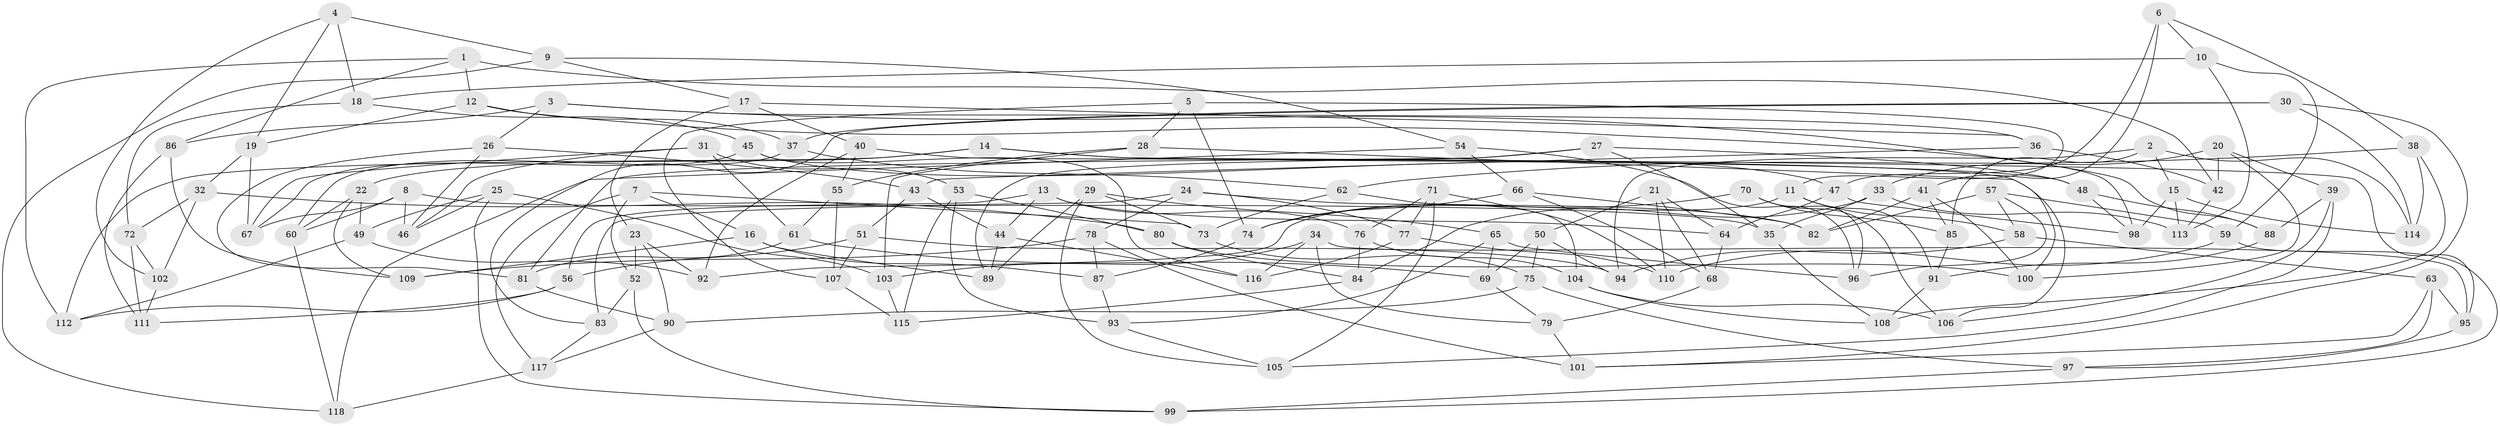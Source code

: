 // coarse degree distribution, {4: 0.3424657534246575, 5: 0.136986301369863, 6: 0.4657534246575342, 3: 0.0547945205479452}
// Generated by graph-tools (version 1.1) at 2025/42/03/06/25 10:42:19]
// undirected, 118 vertices, 236 edges
graph export_dot {
graph [start="1"]
  node [color=gray90,style=filled];
  1;
  2;
  3;
  4;
  5;
  6;
  7;
  8;
  9;
  10;
  11;
  12;
  13;
  14;
  15;
  16;
  17;
  18;
  19;
  20;
  21;
  22;
  23;
  24;
  25;
  26;
  27;
  28;
  29;
  30;
  31;
  32;
  33;
  34;
  35;
  36;
  37;
  38;
  39;
  40;
  41;
  42;
  43;
  44;
  45;
  46;
  47;
  48;
  49;
  50;
  51;
  52;
  53;
  54;
  55;
  56;
  57;
  58;
  59;
  60;
  61;
  62;
  63;
  64;
  65;
  66;
  67;
  68;
  69;
  70;
  71;
  72;
  73;
  74;
  75;
  76;
  77;
  78;
  79;
  80;
  81;
  82;
  83;
  84;
  85;
  86;
  87;
  88;
  89;
  90;
  91;
  92;
  93;
  94;
  95;
  96;
  97;
  98;
  99;
  100;
  101;
  102;
  103;
  104;
  105;
  106;
  107;
  108;
  109;
  110;
  111;
  112;
  113;
  114;
  115;
  116;
  117;
  118;
  1 -- 86;
  1 -- 12;
  1 -- 112;
  1 -- 42;
  2 -- 85;
  2 -- 114;
  2 -- 94;
  2 -- 15;
  3 -- 88;
  3 -- 36;
  3 -- 86;
  3 -- 26;
  4 -- 9;
  4 -- 18;
  4 -- 19;
  4 -- 102;
  5 -- 11;
  5 -- 28;
  5 -- 107;
  5 -- 74;
  6 -- 38;
  6 -- 41;
  6 -- 10;
  6 -- 47;
  7 -- 52;
  7 -- 16;
  7 -- 117;
  7 -- 73;
  8 -- 35;
  8 -- 46;
  8 -- 67;
  8 -- 60;
  9 -- 54;
  9 -- 118;
  9 -- 17;
  10 -- 59;
  10 -- 18;
  10 -- 113;
  11 -- 92;
  11 -- 58;
  11 -- 91;
  12 -- 37;
  12 -- 19;
  12 -- 98;
  13 -- 76;
  13 -- 64;
  13 -- 44;
  13 -- 56;
  14 -- 22;
  14 -- 48;
  14 -- 112;
  14 -- 95;
  15 -- 113;
  15 -- 114;
  15 -- 98;
  16 -- 87;
  16 -- 89;
  16 -- 109;
  17 -- 23;
  17 -- 36;
  17 -- 40;
  18 -- 45;
  18 -- 72;
  19 -- 67;
  19 -- 32;
  20 -- 33;
  20 -- 39;
  20 -- 42;
  20 -- 100;
  21 -- 110;
  21 -- 68;
  21 -- 64;
  21 -- 50;
  22 -- 60;
  22 -- 109;
  22 -- 49;
  23 -- 92;
  23 -- 90;
  23 -- 52;
  24 -- 82;
  24 -- 78;
  24 -- 83;
  24 -- 77;
  25 -- 46;
  25 -- 99;
  25 -- 103;
  25 -- 49;
  26 -- 81;
  26 -- 43;
  26 -- 46;
  27 -- 89;
  27 -- 35;
  27 -- 81;
  27 -- 48;
  28 -- 55;
  28 -- 100;
  28 -- 103;
  29 -- 65;
  29 -- 89;
  29 -- 73;
  29 -- 105;
  30 -- 83;
  30 -- 114;
  30 -- 101;
  30 -- 37;
  31 -- 46;
  31 -- 67;
  31 -- 61;
  31 -- 53;
  32 -- 80;
  32 -- 102;
  32 -- 72;
  33 -- 113;
  33 -- 35;
  33 -- 84;
  34 -- 116;
  34 -- 103;
  34 -- 79;
  34 -- 95;
  35 -- 108;
  36 -- 42;
  36 -- 43;
  37 -- 62;
  37 -- 60;
  38 -- 108;
  38 -- 62;
  38 -- 114;
  39 -- 106;
  39 -- 88;
  39 -- 105;
  40 -- 106;
  40 -- 92;
  40 -- 55;
  41 -- 85;
  41 -- 100;
  41 -- 82;
  42 -- 113;
  43 -- 51;
  43 -- 44;
  44 -- 116;
  44 -- 89;
  45 -- 67;
  45 -- 47;
  45 -- 116;
  47 -- 64;
  47 -- 98;
  48 -- 88;
  48 -- 98;
  49 -- 112;
  49 -- 92;
  50 -- 75;
  50 -- 69;
  50 -- 94;
  51 -- 94;
  51 -- 107;
  51 -- 56;
  52 -- 83;
  52 -- 99;
  53 -- 115;
  53 -- 93;
  53 -- 80;
  54 -- 96;
  54 -- 118;
  54 -- 66;
  55 -- 61;
  55 -- 107;
  56 -- 111;
  56 -- 112;
  57 -- 96;
  57 -- 82;
  57 -- 59;
  57 -- 58;
  58 -- 94;
  58 -- 63;
  59 -- 110;
  59 -- 99;
  60 -- 118;
  61 -- 81;
  61 -- 69;
  62 -- 73;
  62 -- 104;
  63 -- 101;
  63 -- 97;
  63 -- 95;
  64 -- 68;
  65 -- 69;
  65 -- 96;
  65 -- 93;
  66 -- 74;
  66 -- 82;
  66 -- 68;
  68 -- 79;
  69 -- 79;
  70 -- 74;
  70 -- 85;
  70 -- 106;
  70 -- 96;
  71 -- 77;
  71 -- 110;
  71 -- 76;
  71 -- 105;
  72 -- 111;
  72 -- 102;
  73 -- 75;
  74 -- 87;
  75 -- 97;
  75 -- 90;
  76 -- 104;
  76 -- 84;
  77 -- 110;
  77 -- 116;
  78 -- 109;
  78 -- 101;
  78 -- 87;
  79 -- 101;
  80 -- 100;
  80 -- 84;
  81 -- 90;
  83 -- 117;
  84 -- 115;
  85 -- 91;
  86 -- 111;
  86 -- 109;
  87 -- 93;
  88 -- 91;
  90 -- 117;
  91 -- 108;
  93 -- 105;
  95 -- 97;
  97 -- 99;
  102 -- 111;
  103 -- 115;
  104 -- 106;
  104 -- 108;
  107 -- 115;
  117 -- 118;
}
